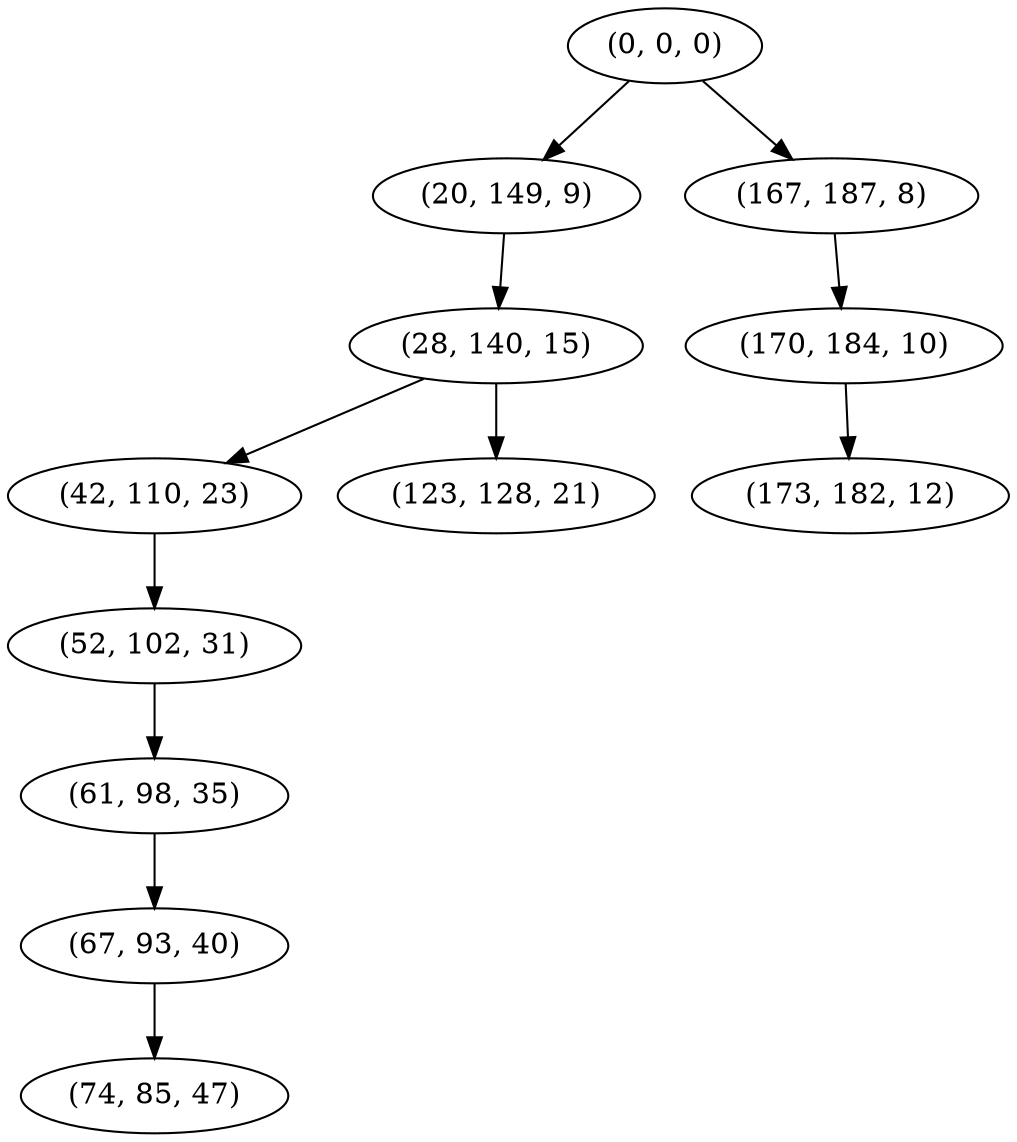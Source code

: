 digraph tree {
    "(0, 0, 0)";
    "(20, 149, 9)";
    "(28, 140, 15)";
    "(42, 110, 23)";
    "(52, 102, 31)";
    "(61, 98, 35)";
    "(67, 93, 40)";
    "(74, 85, 47)";
    "(123, 128, 21)";
    "(167, 187, 8)";
    "(170, 184, 10)";
    "(173, 182, 12)";
    "(0, 0, 0)" -> "(20, 149, 9)";
    "(0, 0, 0)" -> "(167, 187, 8)";
    "(20, 149, 9)" -> "(28, 140, 15)";
    "(28, 140, 15)" -> "(42, 110, 23)";
    "(28, 140, 15)" -> "(123, 128, 21)";
    "(42, 110, 23)" -> "(52, 102, 31)";
    "(52, 102, 31)" -> "(61, 98, 35)";
    "(61, 98, 35)" -> "(67, 93, 40)";
    "(67, 93, 40)" -> "(74, 85, 47)";
    "(167, 187, 8)" -> "(170, 184, 10)";
    "(170, 184, 10)" -> "(173, 182, 12)";
}
